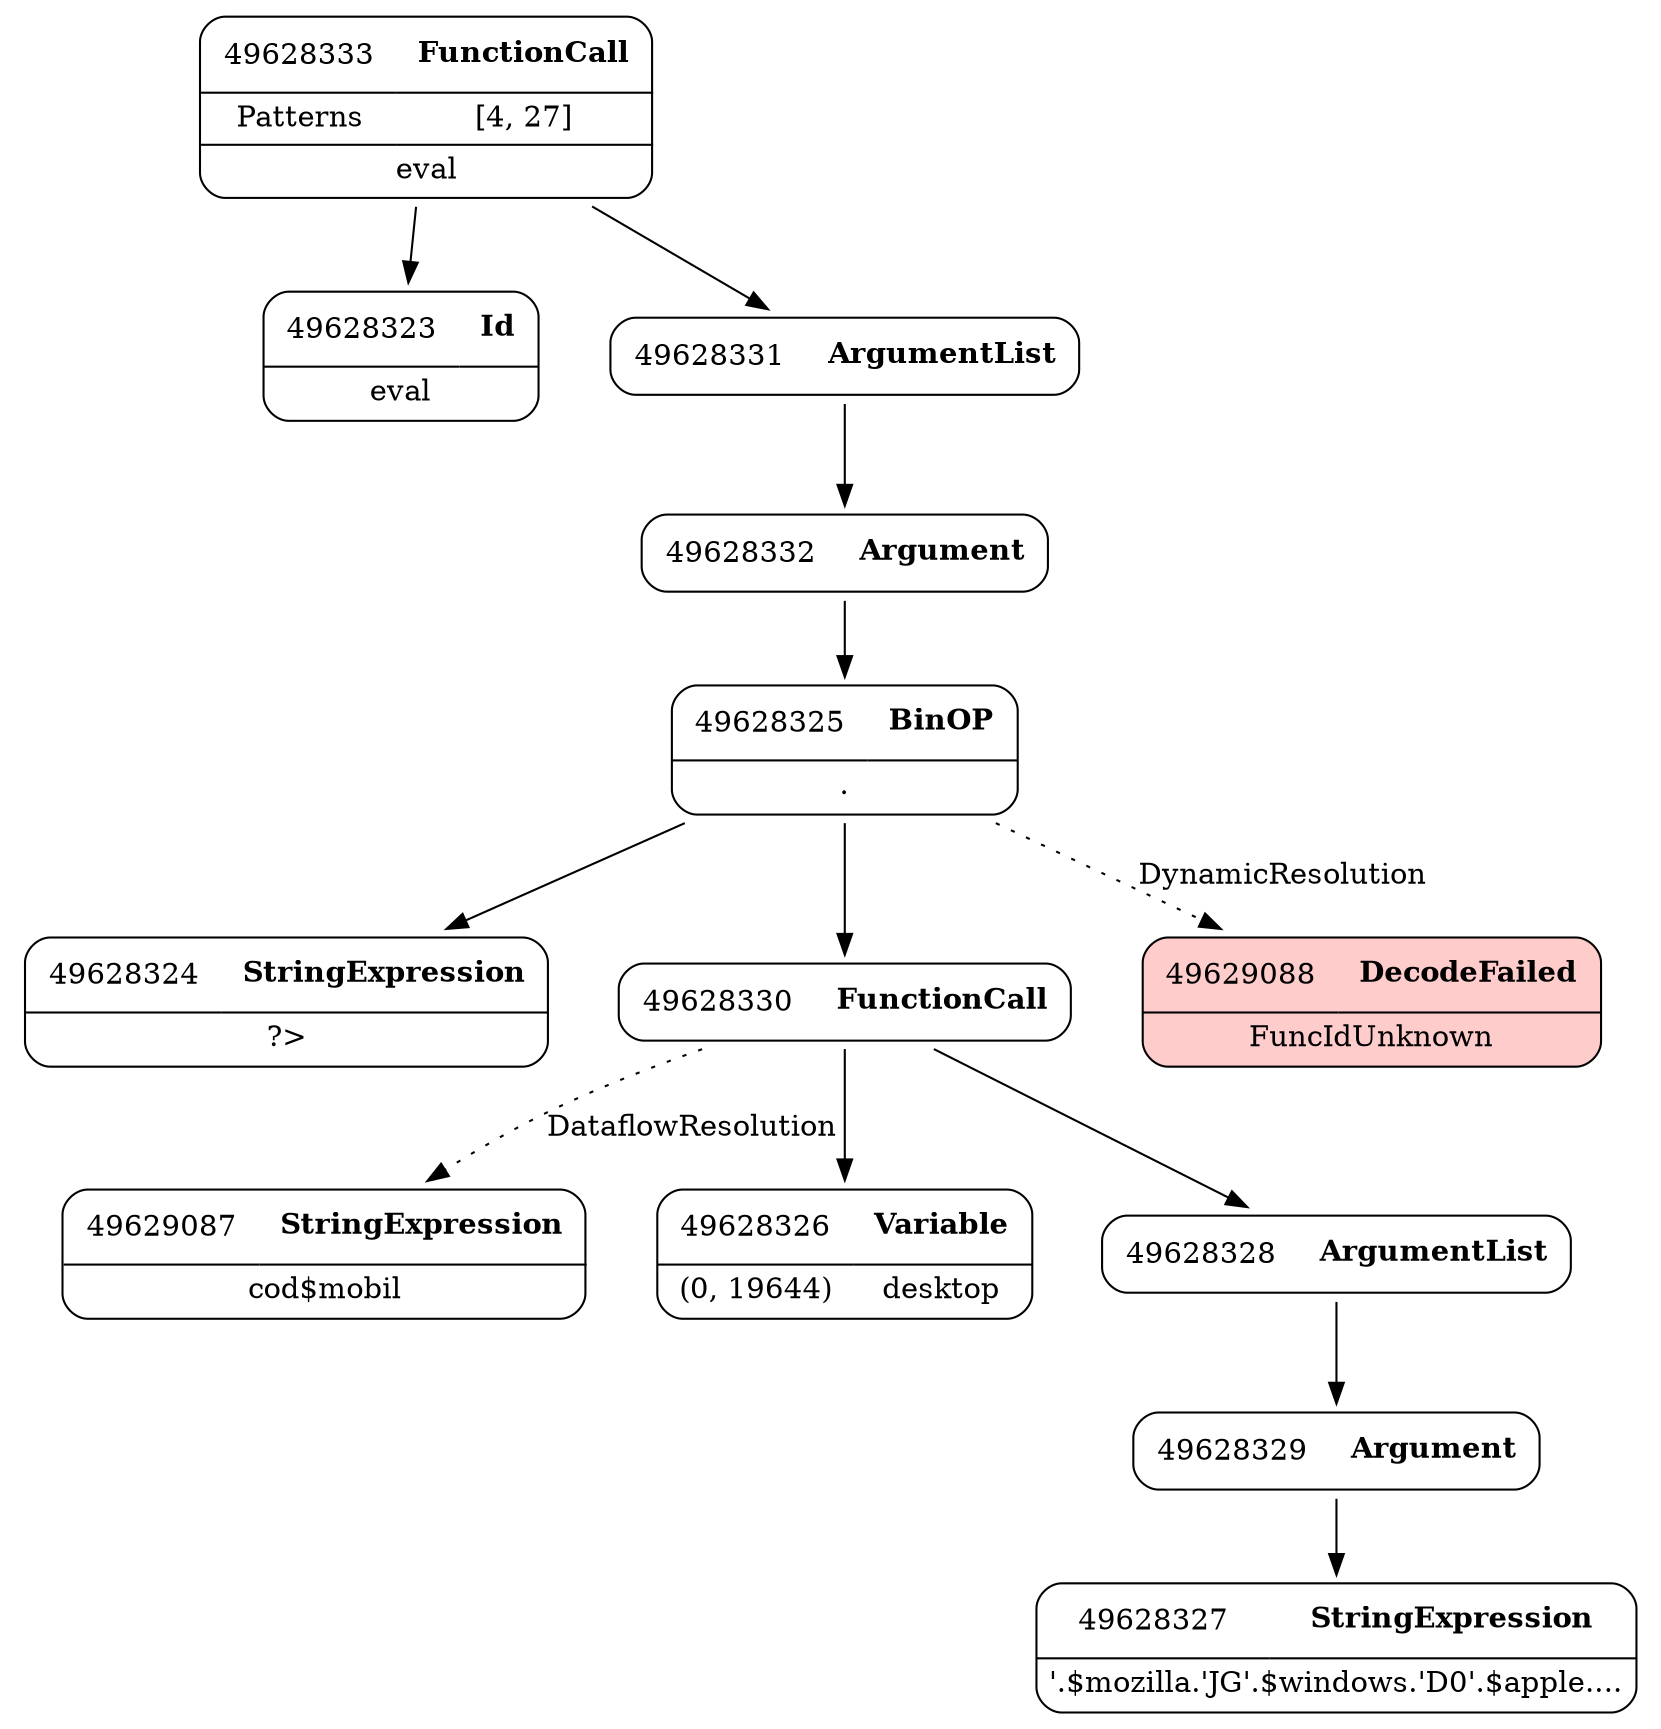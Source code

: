 digraph ast {
node [shape=none];
49629087 [label=<<TABLE border='1' cellspacing='0' cellpadding='10' style='rounded' ><TR><TD border='0'>49629087</TD><TD border='0'><B>StringExpression</B></TD></TR><HR/><TR><TD border='0' cellpadding='5' colspan='2'>cod$mobil</TD></TR></TABLE>>];
49628325 [label=<<TABLE border='1' cellspacing='0' cellpadding='10' style='rounded' ><TR><TD border='0'>49628325</TD><TD border='0'><B>BinOP</B></TD></TR><HR/><TR><TD border='0' cellpadding='5' colspan='2'>.</TD></TR></TABLE>>];
49628325 -> 49628324 [weight=2];
49628325 -> 49628330 [weight=2];
49628325 -> 49629088 [style=dotted,label=DynamicResolution];
49628324 [label=<<TABLE border='1' cellspacing='0' cellpadding='10' style='rounded' ><TR><TD border='0'>49628324</TD><TD border='0'><B>StringExpression</B></TD></TR><HR/><TR><TD border='0' cellpadding='5' colspan='2'>?&gt;</TD></TR></TABLE>>];
49628327 [label=<<TABLE border='1' cellspacing='0' cellpadding='10' style='rounded' ><TR><TD border='0'>49628327</TD><TD border='0'><B>StringExpression</B></TD></TR><HR/><TR><TD border='0' cellpadding='5' colspan='2'>'.$mozilla.'JG'.$windows.'D0'.$apple....</TD></TR></TABLE>>];
49628326 [label=<<TABLE border='1' cellspacing='0' cellpadding='10' style='rounded' ><TR><TD border='0'>49628326</TD><TD border='0'><B>Variable</B></TD></TR><HR/><TR><TD border='0' cellpadding='5'>(0, 19644)</TD><TD border='0' cellpadding='5'>desktop</TD></TR></TABLE>>];
49629088 [label=<<TABLE border='1' cellspacing='0' cellpadding='10' style='rounded' bgcolor='#FFCCCC' ><TR><TD border='0'>49629088</TD><TD border='0'><B>DecodeFailed</B></TD></TR><HR/><TR><TD border='0' cellpadding='5' colspan='2'>FuncIdUnknown</TD></TR></TABLE>>];
49628323 [label=<<TABLE border='1' cellspacing='0' cellpadding='10' style='rounded' ><TR><TD border='0'>49628323</TD><TD border='0'><B>Id</B></TD></TR><HR/><TR><TD border='0' cellpadding='5' colspan='2'>eval</TD></TR></TABLE>>];
49628333 [label=<<TABLE border='1' cellspacing='0' cellpadding='10' style='rounded' ><TR><TD border='0'>49628333</TD><TD border='0'><B>FunctionCall</B></TD></TR><HR/><TR><TD border='0' cellpadding='5'>Patterns</TD><TD border='0' cellpadding='5'>[4, 27]</TD></TR><HR/><TR><TD border='0' cellpadding='5' colspan='2'>eval</TD></TR></TABLE>>];
49628333 -> 49628323 [weight=2];
49628333 -> 49628331 [weight=2];
49628332 [label=<<TABLE border='1' cellspacing='0' cellpadding='10' style='rounded' ><TR><TD border='0'>49628332</TD><TD border='0'><B>Argument</B></TD></TR></TABLE>>];
49628332 -> 49628325 [weight=2];
49628329 [label=<<TABLE border='1' cellspacing='0' cellpadding='10' style='rounded' ><TR><TD border='0'>49628329</TD><TD border='0'><B>Argument</B></TD></TR></TABLE>>];
49628329 -> 49628327 [weight=2];
49628328 [label=<<TABLE border='1' cellspacing='0' cellpadding='10' style='rounded' ><TR><TD border='0'>49628328</TD><TD border='0'><B>ArgumentList</B></TD></TR></TABLE>>];
49628328 -> 49628329 [weight=2];
49628331 [label=<<TABLE border='1' cellspacing='0' cellpadding='10' style='rounded' ><TR><TD border='0'>49628331</TD><TD border='0'><B>ArgumentList</B></TD></TR></TABLE>>];
49628331 -> 49628332 [weight=2];
49628330 [label=<<TABLE border='1' cellspacing='0' cellpadding='10' style='rounded' ><TR><TD border='0'>49628330</TD><TD border='0'><B>FunctionCall</B></TD></TR></TABLE>>];
49628330 -> 49628326 [weight=2];
49628330 -> 49628328 [weight=2];
49628330 -> 49629087 [style=dotted,label=DataflowResolution];
}
